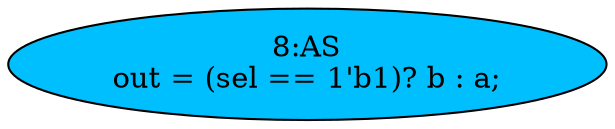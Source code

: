 strict digraph "" {
	node [label="\N"];
	"8:AS"	[ast="<pyverilog.vparser.ast.Assign object at 0x7f1cbb4ce4d0>",
		def_var="['out']",
		fillcolor=deepskyblue,
		label="8:AS
out = (sel == 1'b1)? b : a;",
		statements="[]",
		style=filled,
		typ=Assign,
		use_var="['sel', 'b', 'a']"];
}
